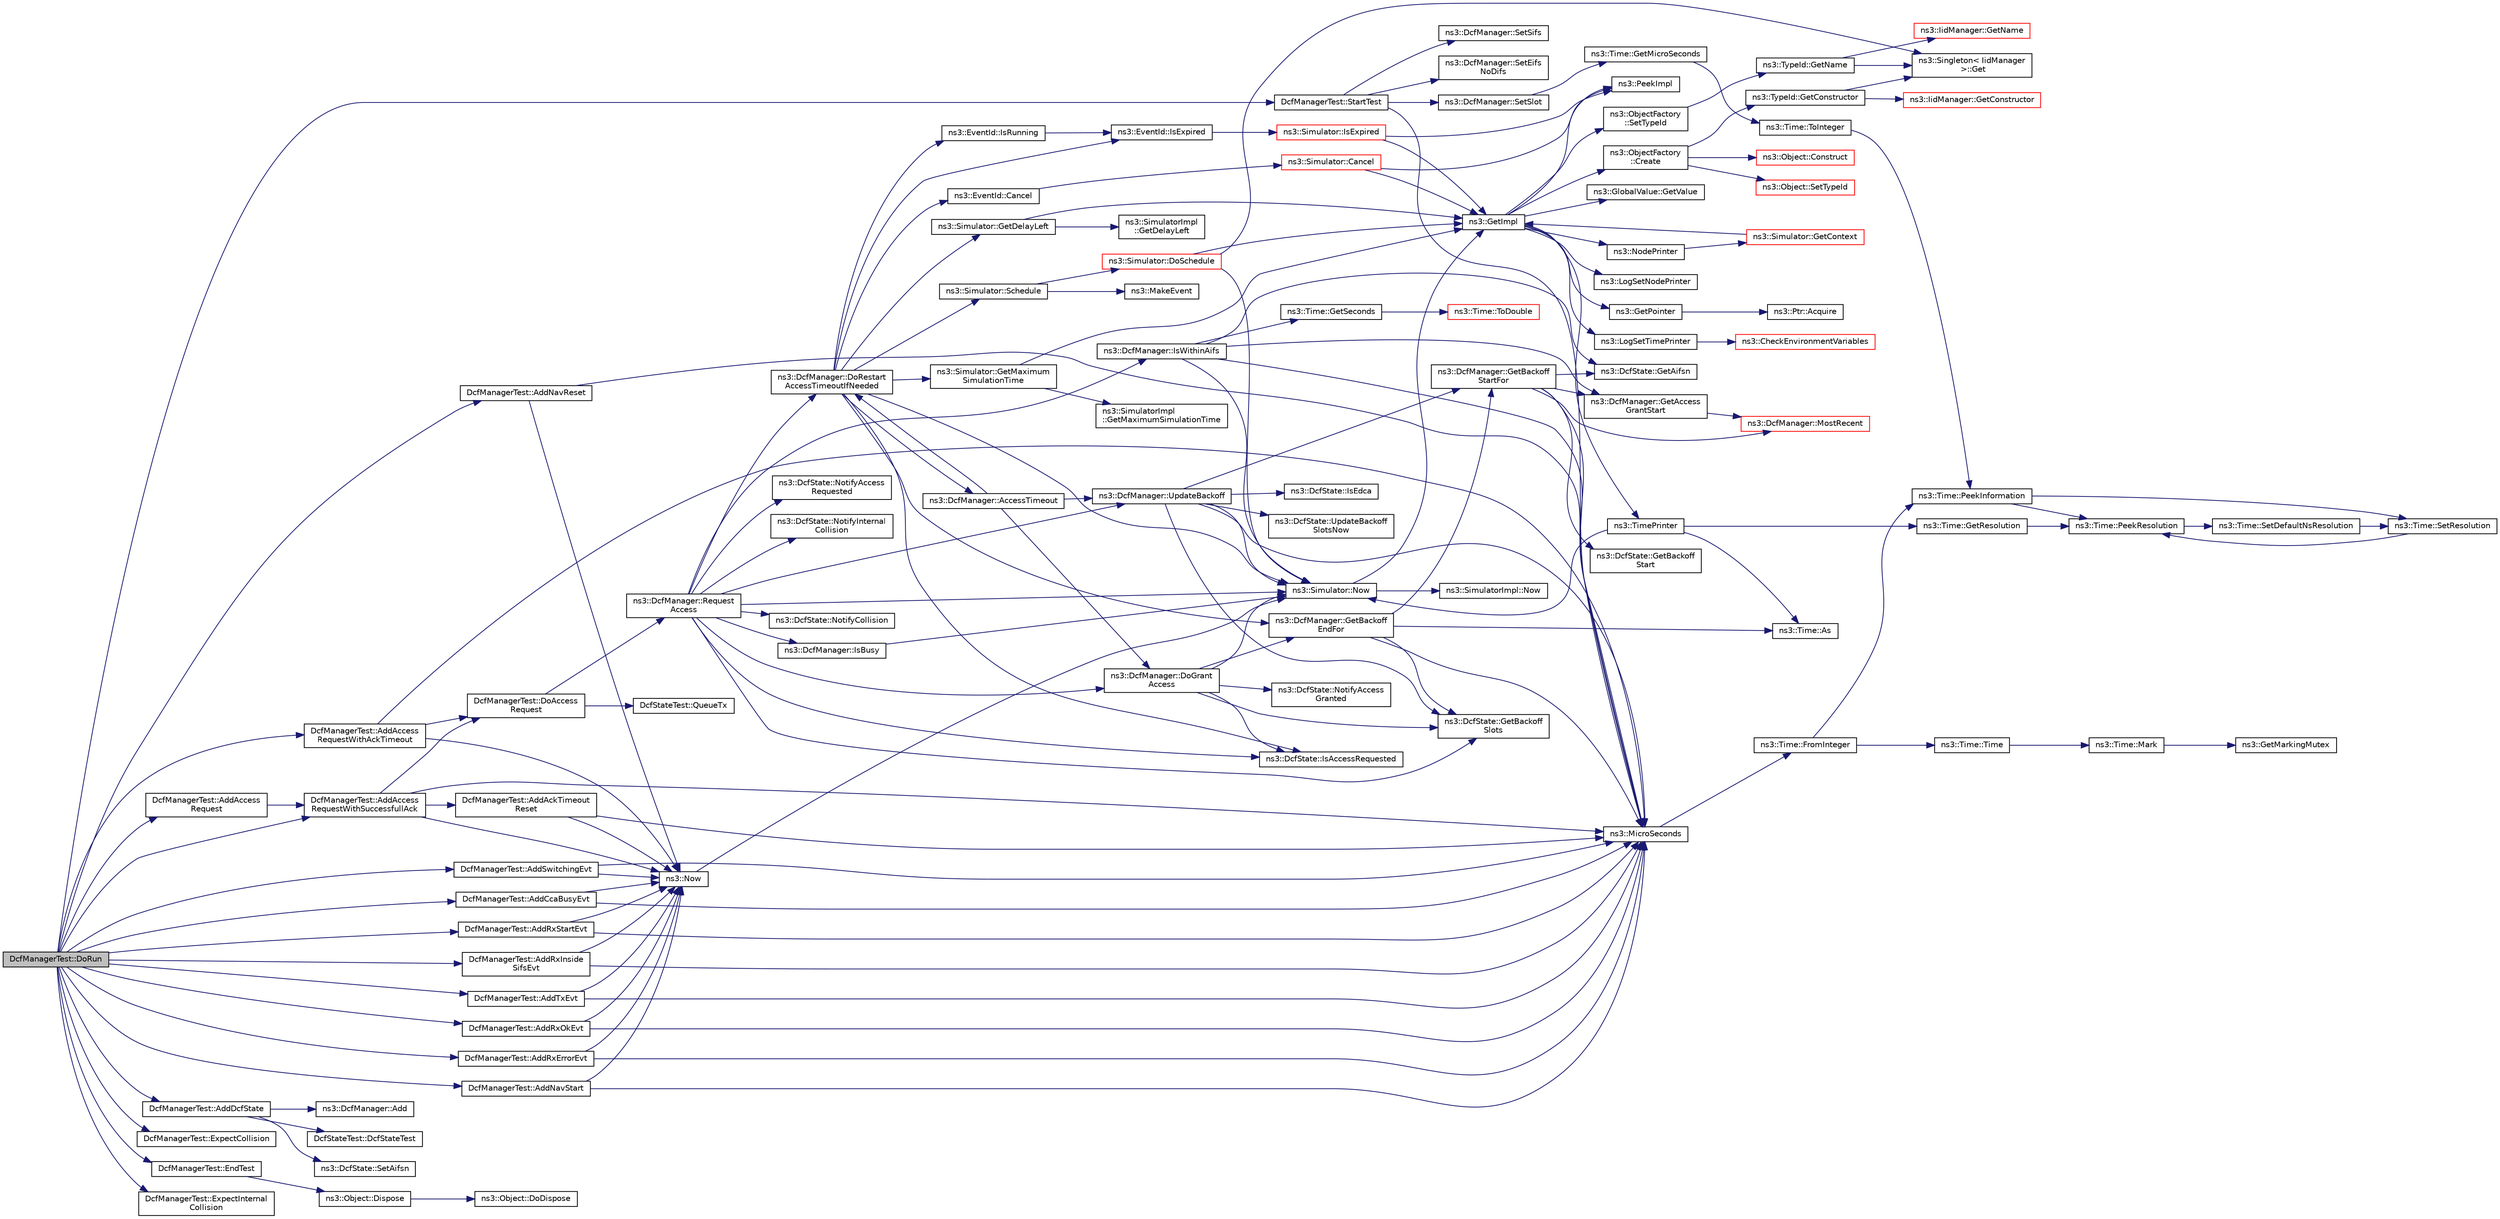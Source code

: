 digraph "DcfManagerTest::DoRun"
{
  edge [fontname="Helvetica",fontsize="10",labelfontname="Helvetica",labelfontsize="10"];
  node [fontname="Helvetica",fontsize="10",shape=record];
  rankdir="LR";
  Node1 [label="DcfManagerTest::DoRun",height=0.2,width=0.4,color="black", fillcolor="grey75", style="filled", fontcolor="black"];
  Node1 -> Node2 [color="midnightblue",fontsize="10",style="solid"];
  Node2 [label="DcfManagerTest::StartTest",height=0.2,width=0.4,color="black", fillcolor="white", style="filled",URL="$df/d99/classDcfManagerTest.html#a5e7a2ff4209e9602aea95d4efa51ae91"];
  Node2 -> Node3 [color="midnightblue",fontsize="10",style="solid"];
  Node3 [label="ns3::DcfManager::SetSlot",height=0.2,width=0.4,color="black", fillcolor="white", style="filled",URL="$de/d60/classns3_1_1DcfManager.html#a9e0041c0547840e3c0eab18420b27af1"];
  Node3 -> Node4 [color="midnightblue",fontsize="10",style="solid"];
  Node4 [label="ns3::Time::GetMicroSeconds",height=0.2,width=0.4,color="black", fillcolor="white", style="filled",URL="$dc/d04/classns3_1_1Time.html#a2542b9273c336da11fcaf54e8bc6e4c8"];
  Node4 -> Node5 [color="midnightblue",fontsize="10",style="solid"];
  Node5 [label="ns3::Time::ToInteger",height=0.2,width=0.4,color="black", fillcolor="white", style="filled",URL="$dc/d04/classns3_1_1Time.html#a0c9c8fb9ec7222c7799c1081f14f6031"];
  Node5 -> Node6 [color="midnightblue",fontsize="10",style="solid"];
  Node6 [label="ns3::Time::PeekInformation",height=0.2,width=0.4,color="black", fillcolor="white", style="filled",URL="$dc/d04/classns3_1_1Time.html#a0b023c55c20582aa7c1781aacf128034"];
  Node6 -> Node7 [color="midnightblue",fontsize="10",style="solid"];
  Node7 [label="ns3::Time::PeekResolution",height=0.2,width=0.4,color="black", fillcolor="white", style="filled",URL="$dc/d04/classns3_1_1Time.html#a963e53522278fcbdf1ab9f7adbd0f5d6"];
  Node7 -> Node8 [color="midnightblue",fontsize="10",style="solid"];
  Node8 [label="ns3::Time::SetDefaultNsResolution",height=0.2,width=0.4,color="black", fillcolor="white", style="filled",URL="$dc/d04/classns3_1_1Time.html#a6a872e62f71dfa817fef2c549473d980"];
  Node8 -> Node9 [color="midnightblue",fontsize="10",style="solid"];
  Node9 [label="ns3::Time::SetResolution",height=0.2,width=0.4,color="black", fillcolor="white", style="filled",URL="$dc/d04/classns3_1_1Time.html#ac89165ba7715b66017a49c718f4aef09"];
  Node9 -> Node7 [color="midnightblue",fontsize="10",style="solid"];
  Node6 -> Node9 [color="midnightblue",fontsize="10",style="solid"];
  Node2 -> Node10 [color="midnightblue",fontsize="10",style="solid"];
  Node10 [label="ns3::MicroSeconds",height=0.2,width=0.4,color="black", fillcolor="white", style="filled",URL="$d1/dec/group__timecivil.html#ga17465a639c8d1464e76538afdd78a9f0"];
  Node10 -> Node11 [color="midnightblue",fontsize="10",style="solid"];
  Node11 [label="ns3::Time::FromInteger",height=0.2,width=0.4,color="black", fillcolor="white", style="filled",URL="$dc/d04/classns3_1_1Time.html#a3e742c67b2764e75ff95f9b754d43fe9"];
  Node11 -> Node6 [color="midnightblue",fontsize="10",style="solid"];
  Node11 -> Node12 [color="midnightblue",fontsize="10",style="solid"];
  Node12 [label="ns3::Time::Time",height=0.2,width=0.4,color="black", fillcolor="white", style="filled",URL="$dc/d04/classns3_1_1Time.html#a8a39dc1b8cbbd7fe6d940e492d1b925e"];
  Node12 -> Node13 [color="midnightblue",fontsize="10",style="solid"];
  Node13 [label="ns3::Time::Mark",height=0.2,width=0.4,color="black", fillcolor="white", style="filled",URL="$dc/d04/classns3_1_1Time.html#aa7eef2a1119c1c4855d99f1e83d44c54"];
  Node13 -> Node14 [color="midnightblue",fontsize="10",style="solid"];
  Node14 [label="ns3::GetMarkingMutex",height=0.2,width=0.4,color="black", fillcolor="white", style="filled",URL="$d7/d2e/namespacens3.html#ac4356aa982bd2ddb0f7ebbf94539919d"];
  Node2 -> Node15 [color="midnightblue",fontsize="10",style="solid"];
  Node15 [label="ns3::DcfManager::SetSifs",height=0.2,width=0.4,color="black", fillcolor="white", style="filled",URL="$de/d60/classns3_1_1DcfManager.html#a185fe039ee2407d15dc2007cc43b722b"];
  Node2 -> Node16 [color="midnightblue",fontsize="10",style="solid"];
  Node16 [label="ns3::DcfManager::SetEifs\lNoDifs",height=0.2,width=0.4,color="black", fillcolor="white", style="filled",URL="$de/d60/classns3_1_1DcfManager.html#aa917bc57e6828c4060730c7c0cfb00e2"];
  Node1 -> Node17 [color="midnightblue",fontsize="10",style="solid"];
  Node17 [label="DcfManagerTest::AddDcfState",height=0.2,width=0.4,color="black", fillcolor="white", style="filled",URL="$df/d99/classDcfManagerTest.html#ab48a072efc828fc250036b45c3db1832"];
  Node17 -> Node18 [color="midnightblue",fontsize="10",style="solid"];
  Node18 [label="DcfStateTest::DcfStateTest",height=0.2,width=0.4,color="black", fillcolor="white", style="filled",URL="$dc/dab/classDcfStateTest.html#ac53c5fd0c649559c1e9b7bbdc18da7f0"];
  Node17 -> Node19 [color="midnightblue",fontsize="10",style="solid"];
  Node19 [label="ns3::DcfState::SetAifsn",height=0.2,width=0.4,color="black", fillcolor="white", style="filled",URL="$df/dde/classns3_1_1DcfState.html#ae957a4ab4e518d5efd50bb8640dd07c5"];
  Node17 -> Node20 [color="midnightblue",fontsize="10",style="solid"];
  Node20 [label="ns3::DcfManager::Add",height=0.2,width=0.4,color="black", fillcolor="white", style="filled",URL="$de/d60/classns3_1_1DcfManager.html#a0b27b5152f4394f743555d4693fd7fef"];
  Node1 -> Node21 [color="midnightblue",fontsize="10",style="solid"];
  Node21 [label="DcfManagerTest::AddAccess\lRequest",height=0.2,width=0.4,color="black", fillcolor="white", style="filled",URL="$df/d99/classDcfManagerTest.html#a1f016026b88c036eed9ce87bfc32b71a"];
  Node21 -> Node22 [color="midnightblue",fontsize="10",style="solid"];
  Node22 [label="DcfManagerTest::AddAccess\lRequestWithSuccessfullAck",height=0.2,width=0.4,color="black", fillcolor="white", style="filled",URL="$df/d99/classDcfManagerTest.html#a98a7afae46c656a90246728368e2816a"];
  Node22 -> Node10 [color="midnightblue",fontsize="10",style="solid"];
  Node22 -> Node23 [color="midnightblue",fontsize="10",style="solid"];
  Node23 [label="ns3::Now",height=0.2,width=0.4,color="black", fillcolor="white", style="filled",URL="$d4/d8b/group__simulator.html#gac3635e2e87f7ce316c89290ee1b01d0d",tooltip="create an ns3::Time instance which contains the current simulation time. "];
  Node23 -> Node24 [color="midnightblue",fontsize="10",style="solid"];
  Node24 [label="ns3::Simulator::Now",height=0.2,width=0.4,color="black", fillcolor="white", style="filled",URL="$d7/deb/classns3_1_1Simulator.html#ac3178fa975b419f7875e7105be122800"];
  Node24 -> Node25 [color="midnightblue",fontsize="10",style="solid"];
  Node25 [label="ns3::GetImpl",height=0.2,width=0.4,color="black", fillcolor="white", style="filled",URL="$d4/d8b/group__simulator.html#ga42eb4eddad41528d4d99794a3dae3fd0",tooltip="Get the SimulatorImpl singleton. "];
  Node25 -> Node26 [color="midnightblue",fontsize="10",style="solid"];
  Node26 [label="ns3::PeekImpl",height=0.2,width=0.4,color="black", fillcolor="white", style="filled",URL="$d4/d8b/group__simulator.html#ga233c5c38de117e4e4a5a9cd168694792",tooltip="Get the static SimulatorImpl instance. "];
  Node25 -> Node27 [color="midnightblue",fontsize="10",style="solid"];
  Node27 [label="ns3::GlobalValue::GetValue",height=0.2,width=0.4,color="black", fillcolor="white", style="filled",URL="$dc/d02/classns3_1_1GlobalValue.html#aa33773cb952ba3c285a03ae2c4769b84"];
  Node25 -> Node28 [color="midnightblue",fontsize="10",style="solid"];
  Node28 [label="ns3::ObjectFactory\l::SetTypeId",height=0.2,width=0.4,color="black", fillcolor="white", style="filled",URL="$d5/d0d/classns3_1_1ObjectFactory.html#a77dcd099064038a1eb7a6b8251229ec3"];
  Node28 -> Node29 [color="midnightblue",fontsize="10",style="solid"];
  Node29 [label="ns3::TypeId::GetName",height=0.2,width=0.4,color="black", fillcolor="white", style="filled",URL="$d6/d11/classns3_1_1TypeId.html#aa3c41c79ae428b3cb396a9c6bb3ef314"];
  Node29 -> Node30 [color="midnightblue",fontsize="10",style="solid"];
  Node30 [label="ns3::Singleton\< IidManager\l \>::Get",height=0.2,width=0.4,color="black", fillcolor="white", style="filled",URL="$d8/d77/classns3_1_1Singleton.html#a80a2cd3c25a27ea72add7a9f7a141ffa"];
  Node29 -> Node31 [color="midnightblue",fontsize="10",style="solid"];
  Node31 [label="ns3::IidManager::GetName",height=0.2,width=0.4,color="red", fillcolor="white", style="filled",URL="$d4/d1c/classns3_1_1IidManager.html#a5d68d0f0f44594dcdec239dbdb5bf53c"];
  Node25 -> Node32 [color="midnightblue",fontsize="10",style="solid"];
  Node32 [label="ns3::GetPointer",height=0.2,width=0.4,color="black", fillcolor="white", style="filled",URL="$d7/d2e/namespacens3.html#ab4e173cdfd43d17c1a40d5348510a670"];
  Node32 -> Node33 [color="midnightblue",fontsize="10",style="solid"];
  Node33 [label="ns3::Ptr::Acquire",height=0.2,width=0.4,color="black", fillcolor="white", style="filled",URL="$dc/d90/classns3_1_1Ptr.html#a9579b15e8c42dcdff5869d9d987562fb"];
  Node25 -> Node34 [color="midnightblue",fontsize="10",style="solid"];
  Node34 [label="ns3::ObjectFactory\l::Create",height=0.2,width=0.4,color="black", fillcolor="white", style="filled",URL="$d5/d0d/classns3_1_1ObjectFactory.html#a18152e93f0a6fe184ed7300cb31e9896"];
  Node34 -> Node35 [color="midnightblue",fontsize="10",style="solid"];
  Node35 [label="ns3::TypeId::GetConstructor",height=0.2,width=0.4,color="black", fillcolor="white", style="filled",URL="$d6/d11/classns3_1_1TypeId.html#ad9b0bc71ee7593a1ff23ff8d53938e95"];
  Node35 -> Node30 [color="midnightblue",fontsize="10",style="solid"];
  Node35 -> Node36 [color="midnightblue",fontsize="10",style="solid"];
  Node36 [label="ns3::IidManager::GetConstructor",height=0.2,width=0.4,color="red", fillcolor="white", style="filled",URL="$d4/d1c/classns3_1_1IidManager.html#ab10b30abe7efc5456b7930aab8638280"];
  Node34 -> Node37 [color="midnightblue",fontsize="10",style="solid"];
  Node37 [label="ns3::Object::SetTypeId",height=0.2,width=0.4,color="red", fillcolor="white", style="filled",URL="$d9/d77/classns3_1_1Object.html#a19b1ebd8ec8fe404845e665880a6c5ad"];
  Node34 -> Node38 [color="midnightblue",fontsize="10",style="solid"];
  Node38 [label="ns3::Object::Construct",height=0.2,width=0.4,color="red", fillcolor="white", style="filled",URL="$d9/d77/classns3_1_1Object.html#a636e8411dc5228771f45c9b805d348fa"];
  Node25 -> Node39 [color="midnightblue",fontsize="10",style="solid"];
  Node39 [label="ns3::LogSetTimePrinter",height=0.2,width=0.4,color="black", fillcolor="white", style="filled",URL="$d7/d2e/namespacens3.html#acf6a1749b3febc5a6a5b2b8620138d80"];
  Node39 -> Node40 [color="midnightblue",fontsize="10",style="solid"];
  Node40 [label="ns3::CheckEnvironmentVariables",height=0.2,width=0.4,color="red", fillcolor="white", style="filled",URL="$d8/dff/group__logging.html#gacdc0bdeb2d8a90089d4fb09c4b8569ff"];
  Node25 -> Node41 [color="midnightblue",fontsize="10",style="solid"];
  Node41 [label="ns3::TimePrinter",height=0.2,width=0.4,color="black", fillcolor="white", style="filled",URL="$d8/dff/group__logging.html#gaaad3642e8247a056cd83001d805b0812"];
  Node41 -> Node42 [color="midnightblue",fontsize="10",style="solid"];
  Node42 [label="ns3::Time::GetResolution",height=0.2,width=0.4,color="black", fillcolor="white", style="filled",URL="$dc/d04/classns3_1_1Time.html#a1444f0f08b5e19f031157609e32fcf98"];
  Node42 -> Node7 [color="midnightblue",fontsize="10",style="solid"];
  Node41 -> Node24 [color="midnightblue",fontsize="10",style="solid"];
  Node41 -> Node43 [color="midnightblue",fontsize="10",style="solid"];
  Node43 [label="ns3::Time::As",height=0.2,width=0.4,color="black", fillcolor="white", style="filled",URL="$dc/d04/classns3_1_1Time.html#a0bb1110638ce9938248bd07865a328ab"];
  Node25 -> Node44 [color="midnightblue",fontsize="10",style="solid"];
  Node44 [label="ns3::LogSetNodePrinter",height=0.2,width=0.4,color="black", fillcolor="white", style="filled",URL="$d7/d2e/namespacens3.html#aa6e659ca357c8309352fa0f146793810"];
  Node25 -> Node45 [color="midnightblue",fontsize="10",style="solid"];
  Node45 [label="ns3::NodePrinter",height=0.2,width=0.4,color="black", fillcolor="white", style="filled",URL="$d8/dff/group__logging.html#gaaffbf70ff3766cd62b8bbd9b140d2a1b"];
  Node45 -> Node46 [color="midnightblue",fontsize="10",style="solid"];
  Node46 [label="ns3::Simulator::GetContext",height=0.2,width=0.4,color="red", fillcolor="white", style="filled",URL="$d7/deb/classns3_1_1Simulator.html#a8514b74ee2c42916b351b33c4a963bb0"];
  Node46 -> Node25 [color="midnightblue",fontsize="10",style="solid"];
  Node24 -> Node47 [color="midnightblue",fontsize="10",style="solid"];
  Node47 [label="ns3::SimulatorImpl::Now",height=0.2,width=0.4,color="black", fillcolor="white", style="filled",URL="$d2/d19/classns3_1_1SimulatorImpl.html#aa516c50060846adc6fd316e83ef0797c"];
  Node22 -> Node48 [color="midnightblue",fontsize="10",style="solid"];
  Node48 [label="DcfManagerTest::DoAccess\lRequest",height=0.2,width=0.4,color="black", fillcolor="white", style="filled",URL="$df/d99/classDcfManagerTest.html#a51da33e9cc1cd9cef470ea06e9b2fb4a"];
  Node48 -> Node49 [color="midnightblue",fontsize="10",style="solid"];
  Node49 [label="DcfStateTest::QueueTx",height=0.2,width=0.4,color="black", fillcolor="white", style="filled",URL="$dc/dab/classDcfStateTest.html#ad737636a017eb5166bab22cceca6db77"];
  Node48 -> Node50 [color="midnightblue",fontsize="10",style="solid"];
  Node50 [label="ns3::DcfManager::Request\lAccess",height=0.2,width=0.4,color="black", fillcolor="white", style="filled",URL="$de/d60/classns3_1_1DcfManager.html#a34f321cc7651b9bc9ac254af83521363"];
  Node50 -> Node51 [color="midnightblue",fontsize="10",style="solid"];
  Node51 [label="ns3::DcfManager::UpdateBackoff",height=0.2,width=0.4,color="black", fillcolor="white", style="filled",URL="$de/d60/classns3_1_1DcfManager.html#a8fb01b9608eeab857a38935045fd98b8"];
  Node51 -> Node52 [color="midnightblue",fontsize="10",style="solid"];
  Node52 [label="ns3::DcfManager::GetBackoff\lStartFor",height=0.2,width=0.4,color="black", fillcolor="white", style="filled",URL="$de/d60/classns3_1_1DcfManager.html#a2c9e42c87d864900d9b1b0b76ea1c2ea"];
  Node52 -> Node53 [color="midnightblue",fontsize="10",style="solid"];
  Node53 [label="ns3::DcfManager::MostRecent",height=0.2,width=0.4,color="red", fillcolor="white", style="filled",URL="$de/d60/classns3_1_1DcfManager.html#a3e3b86a249935fd05b765526696a1dd2"];
  Node52 -> Node54 [color="midnightblue",fontsize="10",style="solid"];
  Node54 [label="ns3::DcfState::GetBackoff\lStart",height=0.2,width=0.4,color="black", fillcolor="white", style="filled",URL="$df/dde/classns3_1_1DcfState.html#a57002ba59096f30af64fc6d8d533c847"];
  Node52 -> Node55 [color="midnightblue",fontsize="10",style="solid"];
  Node55 [label="ns3::DcfManager::GetAccess\lGrantStart",height=0.2,width=0.4,color="black", fillcolor="white", style="filled",URL="$de/d60/classns3_1_1DcfManager.html#a6d98325e441871874382b63ee2674de3"];
  Node55 -> Node53 [color="midnightblue",fontsize="10",style="solid"];
  Node52 -> Node10 [color="midnightblue",fontsize="10",style="solid"];
  Node52 -> Node56 [color="midnightblue",fontsize="10",style="solid"];
  Node56 [label="ns3::DcfState::GetAifsn",height=0.2,width=0.4,color="black", fillcolor="white", style="filled",URL="$df/dde/classns3_1_1DcfState.html#ad33189714372036a6bfee6c3dfc1bacb"];
  Node51 -> Node24 [color="midnightblue",fontsize="10",style="solid"];
  Node51 -> Node57 [color="midnightblue",fontsize="10",style="solid"];
  Node57 [label="ns3::DcfState::IsEdca",height=0.2,width=0.4,color="black", fillcolor="white", style="filled",URL="$df/dde/classns3_1_1DcfState.html#a850a3c673f0af61d0a5276a48db94eb7"];
  Node51 -> Node58 [color="midnightblue",fontsize="10",style="solid"];
  Node58 [label="ns3::DcfState::GetBackoff\lSlots",height=0.2,width=0.4,color="black", fillcolor="white", style="filled",URL="$df/dde/classns3_1_1DcfState.html#a8dcc74fcb8e2599d90eec9878db4015a"];
  Node51 -> Node10 [color="midnightblue",fontsize="10",style="solid"];
  Node51 -> Node59 [color="midnightblue",fontsize="10",style="solid"];
  Node59 [label="ns3::DcfState::UpdateBackoff\lSlotsNow",height=0.2,width=0.4,color="black", fillcolor="white", style="filled",URL="$df/dde/classns3_1_1DcfState.html#a29a5e7f09f98e5ac38d83d6341d71e1c"];
  Node50 -> Node60 [color="midnightblue",fontsize="10",style="solid"];
  Node60 [label="ns3::DcfState::IsAccessRequested",height=0.2,width=0.4,color="black", fillcolor="white", style="filled",URL="$df/dde/classns3_1_1DcfState.html#a1a9959645698b0f3d65902b0e382cfa2"];
  Node50 -> Node61 [color="midnightblue",fontsize="10",style="solid"];
  Node61 [label="ns3::DcfState::NotifyAccess\lRequested",height=0.2,width=0.4,color="black", fillcolor="white", style="filled",URL="$df/dde/classns3_1_1DcfState.html#aed43f8911743ab0120fd262832879299"];
  Node50 -> Node24 [color="midnightblue",fontsize="10",style="solid"];
  Node50 -> Node62 [color="midnightblue",fontsize="10",style="solid"];
  Node62 [label="ns3::DcfState::NotifyInternal\lCollision",height=0.2,width=0.4,color="black", fillcolor="white", style="filled",URL="$df/dde/classns3_1_1DcfState.html#a984d94190f3f3b497f45ddcae512e16c"];
  Node50 -> Node63 [color="midnightblue",fontsize="10",style="solid"];
  Node63 [label="ns3::DcfManager::DoRestart\lAccessTimeoutIfNeeded",height=0.2,width=0.4,color="black", fillcolor="white", style="filled",URL="$de/d60/classns3_1_1DcfManager.html#a26764cee2de83e5293284ee40e447506"];
  Node63 -> Node64 [color="midnightblue",fontsize="10",style="solid"];
  Node64 [label="ns3::Simulator::GetMaximum\lSimulationTime",height=0.2,width=0.4,color="black", fillcolor="white", style="filled",URL="$d7/deb/classns3_1_1Simulator.html#aa8dbab888dca7bf3528421d2c5e67f99"];
  Node64 -> Node25 [color="midnightblue",fontsize="10",style="solid"];
  Node64 -> Node65 [color="midnightblue",fontsize="10",style="solid"];
  Node65 [label="ns3::SimulatorImpl\l::GetMaximumSimulationTime",height=0.2,width=0.4,color="black", fillcolor="white", style="filled",URL="$d2/d19/classns3_1_1SimulatorImpl.html#a07b16567e2ec50ab91d5e00b98f31a22"];
  Node63 -> Node60 [color="midnightblue",fontsize="10",style="solid"];
  Node63 -> Node66 [color="midnightblue",fontsize="10",style="solid"];
  Node66 [label="ns3::DcfManager::GetBackoff\lEndFor",height=0.2,width=0.4,color="black", fillcolor="white", style="filled",URL="$de/d60/classns3_1_1DcfManager.html#a2a7e76982a4ebc1c2df5608efc111c33"];
  Node66 -> Node52 [color="midnightblue",fontsize="10",style="solid"];
  Node66 -> Node10 [color="midnightblue",fontsize="10",style="solid"];
  Node66 -> Node58 [color="midnightblue",fontsize="10",style="solid"];
  Node66 -> Node43 [color="midnightblue",fontsize="10",style="solid"];
  Node63 -> Node24 [color="midnightblue",fontsize="10",style="solid"];
  Node63 -> Node67 [color="midnightblue",fontsize="10",style="solid"];
  Node67 [label="ns3::EventId::IsRunning",height=0.2,width=0.4,color="black", fillcolor="white", style="filled",URL="$d1/df8/classns3_1_1EventId.html#aabf8476d1a080c199ea0c6aa9ccea372"];
  Node67 -> Node68 [color="midnightblue",fontsize="10",style="solid"];
  Node68 [label="ns3::EventId::IsExpired",height=0.2,width=0.4,color="black", fillcolor="white", style="filled",URL="$d1/df8/classns3_1_1EventId.html#a5c30c92e7c1c34b4e8505cc07ed71b02"];
  Node68 -> Node69 [color="midnightblue",fontsize="10",style="solid"];
  Node69 [label="ns3::Simulator::IsExpired",height=0.2,width=0.4,color="red", fillcolor="white", style="filled",URL="$d7/deb/classns3_1_1Simulator.html#a83ac8425c319a29b64f6d3b2ffc61e9c"];
  Node69 -> Node26 [color="midnightblue",fontsize="10",style="solid"];
  Node69 -> Node25 [color="midnightblue",fontsize="10",style="solid"];
  Node63 -> Node70 [color="midnightblue",fontsize="10",style="solid"];
  Node70 [label="ns3::Simulator::GetDelayLeft",height=0.2,width=0.4,color="black", fillcolor="white", style="filled",URL="$d7/deb/classns3_1_1Simulator.html#af2c7b4285454aa5062bd2df2bb7a7ab9"];
  Node70 -> Node25 [color="midnightblue",fontsize="10",style="solid"];
  Node70 -> Node71 [color="midnightblue",fontsize="10",style="solid"];
  Node71 [label="ns3::SimulatorImpl\l::GetDelayLeft",height=0.2,width=0.4,color="black", fillcolor="white", style="filled",URL="$d2/d19/classns3_1_1SimulatorImpl.html#a0a8e0885c0f98fa3e07ede4bcc79dccb"];
  Node63 -> Node72 [color="midnightblue",fontsize="10",style="solid"];
  Node72 [label="ns3::EventId::Cancel",height=0.2,width=0.4,color="black", fillcolor="white", style="filled",URL="$d1/df8/classns3_1_1EventId.html#a993ae94e48e014e1afd47edb16db7a11"];
  Node72 -> Node73 [color="midnightblue",fontsize="10",style="solid"];
  Node73 [label="ns3::Simulator::Cancel",height=0.2,width=0.4,color="red", fillcolor="white", style="filled",URL="$d7/deb/classns3_1_1Simulator.html#a1b903a62d6117ef28f7ba3c6500689bf"];
  Node73 -> Node26 [color="midnightblue",fontsize="10",style="solid"];
  Node73 -> Node25 [color="midnightblue",fontsize="10",style="solid"];
  Node63 -> Node68 [color="midnightblue",fontsize="10",style="solid"];
  Node63 -> Node74 [color="midnightblue",fontsize="10",style="solid"];
  Node74 [label="ns3::Simulator::Schedule",height=0.2,width=0.4,color="black", fillcolor="white", style="filled",URL="$d7/deb/classns3_1_1Simulator.html#a671882c894a08af4a5e91181bf1eec13"];
  Node74 -> Node75 [color="midnightblue",fontsize="10",style="solid"];
  Node75 [label="ns3::Simulator::DoSchedule",height=0.2,width=0.4,color="red", fillcolor="white", style="filled",URL="$d7/deb/classns3_1_1Simulator.html#a47af23973938819bdc89cb2807e09ed5"];
  Node75 -> Node30 [color="midnightblue",fontsize="10",style="solid"];
  Node75 -> Node24 [color="midnightblue",fontsize="10",style="solid"];
  Node75 -> Node25 [color="midnightblue",fontsize="10",style="solid"];
  Node74 -> Node76 [color="midnightblue",fontsize="10",style="solid"];
  Node76 [label="ns3::MakeEvent",height=0.2,width=0.4,color="black", fillcolor="white", style="filled",URL="$d0/dac/group__makeeventfnptr.html#ga289a28a2497c18a9bd299e5e2014094b"];
  Node63 -> Node77 [color="midnightblue",fontsize="10",style="solid"];
  Node77 [label="ns3::DcfManager::AccessTimeout",height=0.2,width=0.4,color="black", fillcolor="white", style="filled",URL="$de/d60/classns3_1_1DcfManager.html#a7e45f4a0d0869e8d82cb0f6244627738"];
  Node77 -> Node51 [color="midnightblue",fontsize="10",style="solid"];
  Node77 -> Node78 [color="midnightblue",fontsize="10",style="solid"];
  Node78 [label="ns3::DcfManager::DoGrant\lAccess",height=0.2,width=0.4,color="black", fillcolor="white", style="filled",URL="$de/d60/classns3_1_1DcfManager.html#ada5b0a54a00b77705d638b6ef457ba13"];
  Node78 -> Node60 [color="midnightblue",fontsize="10",style="solid"];
  Node78 -> Node66 [color="midnightblue",fontsize="10",style="solid"];
  Node78 -> Node24 [color="midnightblue",fontsize="10",style="solid"];
  Node78 -> Node58 [color="midnightblue",fontsize="10",style="solid"];
  Node78 -> Node79 [color="midnightblue",fontsize="10",style="solid"];
  Node79 [label="ns3::DcfState::NotifyAccess\lGranted",height=0.2,width=0.4,color="black", fillcolor="white", style="filled",URL="$df/dde/classns3_1_1DcfState.html#ab1e86215d2e81b51c769c687a782a92c"];
  Node77 -> Node63 [color="midnightblue",fontsize="10",style="solid"];
  Node50 -> Node58 [color="midnightblue",fontsize="10",style="solid"];
  Node50 -> Node80 [color="midnightblue",fontsize="10",style="solid"];
  Node80 [label="ns3::DcfManager::IsBusy",height=0.2,width=0.4,color="black", fillcolor="white", style="filled",URL="$de/d60/classns3_1_1DcfManager.html#a999e1243d1fb59c3d3a4b06e143782d8"];
  Node80 -> Node24 [color="midnightblue",fontsize="10",style="solid"];
  Node50 -> Node81 [color="midnightblue",fontsize="10",style="solid"];
  Node81 [label="ns3::DcfState::NotifyCollision",height=0.2,width=0.4,color="black", fillcolor="white", style="filled",URL="$df/dde/classns3_1_1DcfState.html#ab584f43178254676535f32bd93c52867"];
  Node50 -> Node82 [color="midnightblue",fontsize="10",style="solid"];
  Node82 [label="ns3::DcfManager::IsWithinAifs",height=0.2,width=0.4,color="black", fillcolor="white", style="filled",URL="$de/d60/classns3_1_1DcfManager.html#a77fe675d87a17ce5d6a858badb5e4c74"];
  Node82 -> Node55 [color="midnightblue",fontsize="10",style="solid"];
  Node82 -> Node10 [color="midnightblue",fontsize="10",style="solid"];
  Node82 -> Node56 [color="midnightblue",fontsize="10",style="solid"];
  Node82 -> Node24 [color="midnightblue",fontsize="10",style="solid"];
  Node82 -> Node83 [color="midnightblue",fontsize="10",style="solid"];
  Node83 [label="ns3::Time::GetSeconds",height=0.2,width=0.4,color="black", fillcolor="white", style="filled",URL="$dc/d04/classns3_1_1Time.html#a8f20d5c3b0902d7b4320982f340b57c8"];
  Node83 -> Node84 [color="midnightblue",fontsize="10",style="solid"];
  Node84 [label="ns3::Time::ToDouble",height=0.2,width=0.4,color="red", fillcolor="white", style="filled",URL="$dc/d04/classns3_1_1Time.html#a5fc320666cc3f9b379e64e9263e332b3"];
  Node50 -> Node78 [color="midnightblue",fontsize="10",style="solid"];
  Node22 -> Node85 [color="midnightblue",fontsize="10",style="solid"];
  Node85 [label="DcfManagerTest::AddAckTimeout\lReset",height=0.2,width=0.4,color="black", fillcolor="white", style="filled",URL="$df/d99/classDcfManagerTest.html#a081b8bf721408569afe6db724f089da9"];
  Node85 -> Node10 [color="midnightblue",fontsize="10",style="solid"];
  Node85 -> Node23 [color="midnightblue",fontsize="10",style="solid"];
  Node1 -> Node86 [color="midnightblue",fontsize="10",style="solid"];
  Node86 [label="DcfManagerTest::ExpectCollision",height=0.2,width=0.4,color="black", fillcolor="white", style="filled",URL="$df/d99/classDcfManagerTest.html#a1f78350a941a4ca0e28260c8f6390e45"];
  Node1 -> Node87 [color="midnightblue",fontsize="10",style="solid"];
  Node87 [label="DcfManagerTest::EndTest",height=0.2,width=0.4,color="black", fillcolor="white", style="filled",URL="$df/d99/classDcfManagerTest.html#acc78df96a60d77fdb57a9f93029dca6c",tooltip="End test function. "];
  Node87 -> Node88 [color="midnightblue",fontsize="10",style="solid"];
  Node88 [label="ns3::Object::Dispose",height=0.2,width=0.4,color="black", fillcolor="white", style="filled",URL="$d9/d77/classns3_1_1Object.html#aa90ae598863f6c251cdab3c3722afdaf"];
  Node88 -> Node89 [color="midnightblue",fontsize="10",style="solid"];
  Node89 [label="ns3::Object::DoDispose",height=0.2,width=0.4,color="black", fillcolor="white", style="filled",URL="$d9/d77/classns3_1_1Object.html#a475d429a75d302d4775f4ae32479b287"];
  Node1 -> Node90 [color="midnightblue",fontsize="10",style="solid"];
  Node90 [label="DcfManagerTest::AddRxInside\lSifsEvt",height=0.2,width=0.4,color="black", fillcolor="white", style="filled",URL="$df/d99/classDcfManagerTest.html#ae4d9c6e0db3b3a2f82c14eaf955549f9"];
  Node90 -> Node10 [color="midnightblue",fontsize="10",style="solid"];
  Node90 -> Node23 [color="midnightblue",fontsize="10",style="solid"];
  Node1 -> Node91 [color="midnightblue",fontsize="10",style="solid"];
  Node91 [label="DcfManagerTest::AddTxEvt",height=0.2,width=0.4,color="black", fillcolor="white", style="filled",URL="$df/d99/classDcfManagerTest.html#a948ed481ee010a8ccc1b434022ed962d"];
  Node91 -> Node10 [color="midnightblue",fontsize="10",style="solid"];
  Node91 -> Node23 [color="midnightblue",fontsize="10",style="solid"];
  Node1 -> Node92 [color="midnightblue",fontsize="10",style="solid"];
  Node92 [label="DcfManagerTest::AddRxOkEvt",height=0.2,width=0.4,color="black", fillcolor="white", style="filled",URL="$df/d99/classDcfManagerTest.html#afc9e919cbe6497efb6a1b10d484de251"];
  Node92 -> Node10 [color="midnightblue",fontsize="10",style="solid"];
  Node92 -> Node23 [color="midnightblue",fontsize="10",style="solid"];
  Node1 -> Node93 [color="midnightblue",fontsize="10",style="solid"];
  Node93 [label="DcfManagerTest::AddRxErrorEvt",height=0.2,width=0.4,color="black", fillcolor="white", style="filled",URL="$df/d99/classDcfManagerTest.html#a9e21293e0feca0c3d7b953d13c494c8d"];
  Node93 -> Node10 [color="midnightblue",fontsize="10",style="solid"];
  Node93 -> Node23 [color="midnightblue",fontsize="10",style="solid"];
  Node1 -> Node94 [color="midnightblue",fontsize="10",style="solid"];
  Node94 [label="DcfManagerTest::ExpectInternal\lCollision",height=0.2,width=0.4,color="black", fillcolor="white", style="filled",URL="$df/d99/classDcfManagerTest.html#a306986d8305838006b446a549da98a4e"];
  Node1 -> Node95 [color="midnightblue",fontsize="10",style="solid"];
  Node95 [label="DcfManagerTest::AddAccess\lRequestWithAckTimeout",height=0.2,width=0.4,color="black", fillcolor="white", style="filled",URL="$df/d99/classDcfManagerTest.html#aac77cbb3419f2760b9695e7b79353aed"];
  Node95 -> Node10 [color="midnightblue",fontsize="10",style="solid"];
  Node95 -> Node23 [color="midnightblue",fontsize="10",style="solid"];
  Node95 -> Node48 [color="midnightblue",fontsize="10",style="solid"];
  Node1 -> Node22 [color="midnightblue",fontsize="10",style="solid"];
  Node1 -> Node96 [color="midnightblue",fontsize="10",style="solid"];
  Node96 [label="DcfManagerTest::AddNavStart",height=0.2,width=0.4,color="black", fillcolor="white", style="filled",URL="$df/d99/classDcfManagerTest.html#aab6992dad86bfd6cefe981b43674524d"];
  Node96 -> Node10 [color="midnightblue",fontsize="10",style="solid"];
  Node96 -> Node23 [color="midnightblue",fontsize="10",style="solid"];
  Node1 -> Node97 [color="midnightblue",fontsize="10",style="solid"];
  Node97 [label="DcfManagerTest::AddNavReset",height=0.2,width=0.4,color="black", fillcolor="white", style="filled",URL="$df/d99/classDcfManagerTest.html#adeb587a9b0e5ce26c2e0de1c7cac89db"];
  Node97 -> Node10 [color="midnightblue",fontsize="10",style="solid"];
  Node97 -> Node23 [color="midnightblue",fontsize="10",style="solid"];
  Node1 -> Node98 [color="midnightblue",fontsize="10",style="solid"];
  Node98 [label="DcfManagerTest::AddSwitchingEvt",height=0.2,width=0.4,color="black", fillcolor="white", style="filled",URL="$df/d99/classDcfManagerTest.html#ae0a3c939dbfcce920273ce345805d0ce"];
  Node98 -> Node10 [color="midnightblue",fontsize="10",style="solid"];
  Node98 -> Node23 [color="midnightblue",fontsize="10",style="solid"];
  Node1 -> Node99 [color="midnightblue",fontsize="10",style="solid"];
  Node99 [label="DcfManagerTest::AddCcaBusyEvt",height=0.2,width=0.4,color="black", fillcolor="white", style="filled",URL="$df/d99/classDcfManagerTest.html#a1f7c71bc03f4754c2f1ae14562fad19e"];
  Node99 -> Node10 [color="midnightblue",fontsize="10",style="solid"];
  Node99 -> Node23 [color="midnightblue",fontsize="10",style="solid"];
  Node1 -> Node100 [color="midnightblue",fontsize="10",style="solid"];
  Node100 [label="DcfManagerTest::AddRxStartEvt",height=0.2,width=0.4,color="black", fillcolor="white", style="filled",URL="$df/d99/classDcfManagerTest.html#a65603db11e1aa4c23c1a01d8e31f4899"];
  Node100 -> Node10 [color="midnightblue",fontsize="10",style="solid"];
  Node100 -> Node23 [color="midnightblue",fontsize="10",style="solid"];
}
